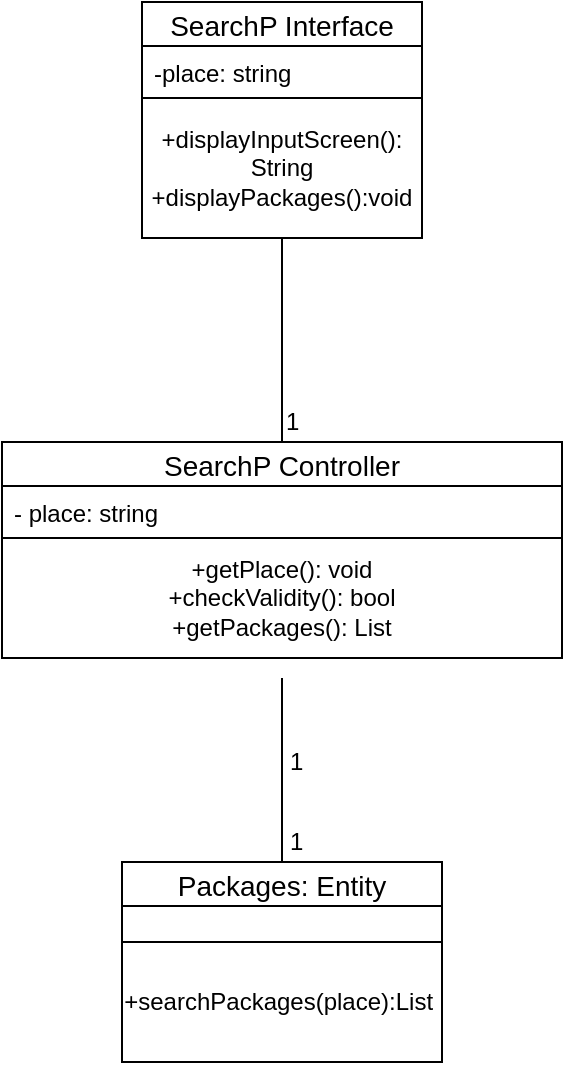 <mxfile version="12.2.2" type="device" pages="4"><diagram id="J7ro26vofKcjE-68imzt" name="Search"><mxGraphModel dx="854" dy="-1680" grid="1" gridSize="10" guides="1" tooltips="1" connect="1" arrows="1" fold="1" page="1" pageScale="1" pageWidth="850" pageHeight="1100" math="0" shadow="0"><root><mxCell id="0"/><mxCell id="1" parent="0"/><mxCell id="j9dmHlu8e_Pn-l3myRkD-1" value="SearchP Interface" style="swimlane;fontStyle=0;childLayout=stackLayout;horizontal=1;startSize=22;fillColor=none;horizontalStack=0;resizeParent=1;resizeParentMax=0;resizeLast=0;collapsible=1;marginBottom=0;swimlaneFillColor=#ffffff;align=center;fontSize=14;" parent="1" vertex="1"><mxGeometry x="330" y="3140" width="140" height="48" as="geometry"><mxRectangle x="330" y="3140" width="70" height="22" as="alternateBounds"/></mxGeometry></mxCell><mxCell id="j9dmHlu8e_Pn-l3myRkD-2" value="-place: string" style="text;strokeColor=none;fillColor=none;spacingLeft=4;spacingRight=4;overflow=hidden;rotatable=0;points=[[0,0.5],[1,0.5]];portConstraint=eastwest;fontSize=12;" parent="j9dmHlu8e_Pn-l3myRkD-1" vertex="1"><mxGeometry y="22" width="140" height="26" as="geometry"/></mxCell><mxCell id="j9dmHlu8e_Pn-l3myRkD-4" value="" style="endArrow=none;html=1;entryX=0.995;entryY=0.962;entryDx=0;entryDy=0;entryPerimeter=0;" parent="j9dmHlu8e_Pn-l3myRkD-1" edge="1"><mxGeometry width="50" height="50" relative="1" as="geometry"><mxPoint y="73" as="sourcePoint"/><mxPoint x="139.3" y="73.012" as="targetPoint"/></mxGeometry></mxCell><mxCell id="j9dmHlu8e_Pn-l3myRkD-8" value="SearchP Controller" style="swimlane;fontStyle=0;childLayout=stackLayout;horizontal=1;startSize=22;fillColor=none;horizontalStack=0;resizeParent=1;resizeParentMax=0;resizeLast=0;collapsible=1;marginBottom=0;swimlaneFillColor=#ffffff;align=center;fontSize=14;" parent="1" vertex="1"><mxGeometry x="260" y="3360" width="280" height="108" as="geometry"><mxRectangle x="330" y="3140" width="70" height="22" as="alternateBounds"/></mxGeometry></mxCell><mxCell id="j9dmHlu8e_Pn-l3myRkD-9" value="- place: string" style="text;strokeColor=none;fillColor=none;spacingLeft=4;spacingRight=4;overflow=hidden;rotatable=0;points=[[0,0.5],[1,0.5]];portConstraint=eastwest;fontSize=12;" parent="j9dmHlu8e_Pn-l3myRkD-8" vertex="1"><mxGeometry y="22" width="280" height="26" as="geometry"/></mxCell><mxCell id="j9dmHlu8e_Pn-l3myRkD-28" value="+getPlace(): void&lt;br&gt;+checkValidity(): bool&lt;br&gt;+getPackages(): List" style="rounded=0;whiteSpace=wrap;html=1;" parent="j9dmHlu8e_Pn-l3myRkD-8" vertex="1"><mxGeometry y="48" width="280" height="60" as="geometry"/></mxCell><mxCell id="j9dmHlu8e_Pn-l3myRkD-15" value="Packages: Entity" style="swimlane;fontStyle=0;childLayout=stackLayout;horizontal=1;startSize=22;fillColor=none;horizontalStack=0;resizeParent=1;resizeParentMax=0;resizeLast=0;collapsible=1;marginBottom=0;swimlaneFillColor=#ffffff;align=center;fontSize=14;" parent="1" vertex="1"><mxGeometry x="320" y="3570" width="160" height="40" as="geometry"><mxRectangle x="330" y="3140" width="70" height="22" as="alternateBounds"/></mxGeometry></mxCell><mxCell id="j9dmHlu8e_Pn-l3myRkD-20" value="" style="endArrow=none;html=1;exitX=0.5;exitY=0;exitDx=0;exitDy=0;" parent="1" source="j9dmHlu8e_Pn-l3myRkD-15" edge="1"><mxGeometry width="50" height="50" relative="1" as="geometry"><mxPoint x="361.5" y="3562.5" as="sourcePoint"/><mxPoint x="400" y="3478" as="targetPoint"/></mxGeometry></mxCell><mxCell id="j9dmHlu8e_Pn-l3myRkD-21" value="" style="endArrow=none;html=1;exitX=0.5;exitY=0;exitDx=0;exitDy=0;entryX=0.5;entryY=1;entryDx=0;entryDy=0;" parent="1" source="j9dmHlu8e_Pn-l3myRkD-8" target="j9dmHlu8e_Pn-l3myRkD-27" edge="1"><mxGeometry width="50" height="50" relative="1" as="geometry"><mxPoint x="396.0" y="3355" as="sourcePoint"/><mxPoint x="400" y="3264" as="targetPoint"/></mxGeometry></mxCell><mxCell id="j9dmHlu8e_Pn-l3myRkD-22" value="1&lt;span style=&quot;font-family: &amp;#34;helvetica&amp;#34; , &amp;#34;arial&amp;#34; , sans-serif ; font-size: 0px&quot;&gt;%3CmxGraphModel%3E%3Croot%3E%3CmxCell%20id%3D%220%22%2F%3E%3CmxCell%20id%3D%221%22%20parent%3D%220%22%2F%3E%3CmxCell%20id%3D%222%22%20value%3D%22%22%20style%3D%22endArrow%3Dnone%3Bhtml%3D1%3BexitX%3D0.5%3BexitY%3D0%3BexitDx%3D0%3BexitDy%3D0%3B%22%20edge%3D%221%22%20parent%3D%221%22%3E%3CmxGeometry%20width%3D%2250%22%20height%3D%2250%22%20relative%3D%221%22%20as%3D%22geometry%22%3E%3CmxPoint%20x%3D%22400.0%22%20y%3D%223575%22%20as%3D%22sourcePoint%22%2F%3E%3CmxPoint%20x%3D%22400.0%22%20y%3D%223510%22%20as%3D%22targetPoint%22%2F%3E%3C%2FmxGeometry%3E%3C%2FmxCell%3E%3C%2Froot%3E%3C%2FmxGraphModel%3E&lt;/span&gt;" style="text;html=1;resizable=0;points=[];autosize=1;align=left;verticalAlign=top;spacingTop=-4;" parent="1" vertex="1"><mxGeometry x="400" y="3340" width="20" height="20" as="geometry"/></mxCell><mxCell id="j9dmHlu8e_Pn-l3myRkD-24" value="1&lt;span style=&quot;font-family: &amp;#34;helvetica&amp;#34; , &amp;#34;arial&amp;#34; , sans-serif ; font-size: 0px&quot;&gt;%3CmxGraphModel%3E%3Croot%3E%3CmxCell%20id%3D%220%22%2F%3E%3CmxCell%20id%3D%221%22%20parent%3D%220%22%2F%3E%3CmxCell%20id%3D%222%22%20value%3D%22%22%20style%3D%22endArrow%3Dnone%3Bhtml%3D1%3BexitX%3D0.5%3BexitY%3D0%3BexitDx%3D0%3BexitDy%3D0%3B%22%20edge%3D%221%22%20parent%3D%221%22%3E%3CmxGeometry%20width%3D%2250%22%20height%3D%2250%22%20relative%3D%221%22%20as%3D%22geometry%22%3E%3CmxPoint%20x%3D%22400.0%22%20y%3D%223575%22%20as%3D%22sourcePoint%22%2F%3E%3CmxPoint%20x%3D%22400.0%22%20y%3D%223510%22%20as%3D%22targetPoint%22%2F%3E%3C%2FmxGeometry%3E%3C%2FmxCell%3E%3C%2Froot%3E%3C%2FmxGraphModel%3E&lt;/span&gt;" style="text;html=1;resizable=0;points=[];autosize=1;align=left;verticalAlign=top;spacingTop=-4;" parent="1" vertex="1"><mxGeometry x="401.5" y="3550" width="20" height="20" as="geometry"/></mxCell><mxCell id="j9dmHlu8e_Pn-l3myRkD-25" value="1&lt;span style=&quot;font-family: &amp;#34;helvetica&amp;#34; , &amp;#34;arial&amp;#34; , sans-serif ; font-size: 0px&quot;&gt;%3CmxGraphModel%3E%3Croot%3E%3CmxCell%20id%3D%220%22%2F%3E%3CmxCell%20id%3D%221%22%20parent%3D%220%22%2F%3E%3CmxCell%20id%3D%222%22%20value%3D%22%22%20style%3D%22endArrow%3Dnone%3Bhtml%3D1%3BexitX%3D0.5%3BexitY%3D0%3BexitDx%3D0%3BexitDy%3D0%3B%22%20edge%3D%221%22%20parent%3D%221%22%3E%3CmxGeometry%20width%3D%2250%22%20height%3D%2250%22%20relative%3D%221%22%20as%3D%22geometry%22%3E%3CmxPoint%20x%3D%22400.0%22%20y%3D%223575%22%20as%3D%22sourcePoint%22%2F%3E%3CmxPoint%20x%3D%22400.0%22%20y%3D%223510%22%20as%3D%22targetPoint%22%2F%3E%3C%2FmxGeometry%3E%3C%2FmxCell%3E%3C%2Froot%3E%3C%2FmxGraphModel%3E&lt;/span&gt;" style="text;html=1;resizable=0;points=[];autosize=1;align=left;verticalAlign=top;spacingTop=-4;" parent="1" vertex="1"><mxGeometry x="401.5" y="3510" width="20" height="20" as="geometry"/></mxCell><mxCell id="j9dmHlu8e_Pn-l3myRkD-27" value="+displayInputScreen(): String&lt;br&gt;+displayPackages():void" style="rounded=0;whiteSpace=wrap;html=1;" parent="1" vertex="1"><mxGeometry x="330" y="3188" width="140" height="70" as="geometry"/></mxCell><mxCell id="j9dmHlu8e_Pn-l3myRkD-29" value="+searchPackages(place):List&amp;nbsp;" style="rounded=0;whiteSpace=wrap;html=1;" parent="1" vertex="1"><mxGeometry x="320" y="3610" width="160" height="60" as="geometry"/></mxCell></root></mxGraphModel></diagram><diagram id="h4JAiItDXd7bmwpENepi" name="Add Package"><mxGraphModel dx="853" dy="-1605" grid="1" gridSize="10" guides="1" tooltips="1" connect="1" arrows="1" fold="1" page="1" pageScale="1" pageWidth="850" pageHeight="1100" math="0" shadow="0"><root><mxCell id="0L298ZMWJaBogw7FKc4q-0"/><mxCell id="0L298ZMWJaBogw7FKc4q-1" parent="0L298ZMWJaBogw7FKc4q-0"/><mxCell id="6VCbWAdXKbU_TQSwVa1Q-0" value="AddP Interface" style="swimlane;fontStyle=0;childLayout=stackLayout;horizontal=1;startSize=22;fillColor=none;horizontalStack=0;resizeParent=1;resizeParentMax=0;resizeLast=0;collapsible=1;marginBottom=0;swimlaneFillColor=#ffffff;align=center;fontSize=14;" parent="0L298ZMWJaBogw7FKc4q-1" vertex="1"><mxGeometry x="270" y="3040" width="260" height="150" as="geometry"><mxRectangle x="330" y="3140" width="70" height="22" as="alternateBounds"/></mxGeometry></mxCell><mxCell id="6VCbWAdXKbU_TQSwVa1Q-15" value="-place: String&lt;br&gt;-price: Float;&lt;br&gt;-Total_Days: Integer&lt;br&gt;-Start_Date:String&lt;br&gt;-Highlights:Strings&lt;br&gt;&lt;br&gt;" style="text;html=1;strokeColor=none;fillColor=none;align=center;verticalAlign=middle;whiteSpace=wrap;rounded=0;" parent="6VCbWAdXKbU_TQSwVa1Q-0" vertex="1"><mxGeometry y="22" width="260" height="128" as="geometry"/></mxCell><mxCell id="6VCbWAdXKbU_TQSwVa1Q-3" value="AddP Controller" style="swimlane;fontStyle=0;childLayout=stackLayout;horizontal=1;startSize=22;fillColor=none;horizontalStack=0;resizeParent=1;resizeParentMax=0;resizeLast=0;collapsible=1;marginBottom=0;swimlaneFillColor=#ffffff;align=center;fontSize=14;" parent="0L298ZMWJaBogw7FKc4q-1" vertex="1"><mxGeometry x="260" y="3360" width="280" height="108" as="geometry"><mxRectangle x="330" y="3140" width="70" height="22" as="alternateBounds"/></mxGeometry></mxCell><mxCell id="6VCbWAdXKbU_TQSwVa1Q-4" value="-Pack:Package" style="text;strokeColor=none;fillColor=none;spacingLeft=4;spacingRight=4;overflow=hidden;rotatable=0;points=[[0,0.5],[1,0.5]];portConstraint=eastwest;fontSize=12;" parent="6VCbWAdXKbU_TQSwVa1Q-3" vertex="1"><mxGeometry y="22" width="280" height="26" as="geometry"/></mxCell><mxCell id="6VCbWAdXKbU_TQSwVa1Q-5" value="+getPackageInfo(): Package&lt;br&gt;+checkValidity(): bool" style="rounded=0;whiteSpace=wrap;html=1;" parent="6VCbWAdXKbU_TQSwVa1Q-3" vertex="1"><mxGeometry y="48" width="280" height="60" as="geometry"/></mxCell><mxCell id="6VCbWAdXKbU_TQSwVa1Q-6" value="Packages: Entity" style="swimlane;fontStyle=0;childLayout=stackLayout;horizontal=1;startSize=22;fillColor=none;horizontalStack=0;resizeParent=1;resizeParentMax=0;resizeLast=0;collapsible=1;marginBottom=0;swimlaneFillColor=#ffffff;align=center;fontSize=14;" parent="0L298ZMWJaBogw7FKc4q-1" vertex="1"><mxGeometry x="320" y="3570" width="160" height="40" as="geometry"><mxRectangle x="330" y="3140" width="70" height="22" as="alternateBounds"/></mxGeometry></mxCell><mxCell id="6VCbWAdXKbU_TQSwVa1Q-7" value="" style="endArrow=none;html=1;exitX=0.5;exitY=0;exitDx=0;exitDy=0;entryX=0.5;entryY=1;entryDx=0;entryDy=0;" parent="0L298ZMWJaBogw7FKc4q-1" source="6VCbWAdXKbU_TQSwVa1Q-6" target="6VCbWAdXKbU_TQSwVa1Q-5" edge="1"><mxGeometry width="50" height="50" relative="1" as="geometry"><mxPoint x="361.5" y="3562.5" as="sourcePoint"/><mxPoint x="400" y="3478" as="targetPoint"/></mxGeometry></mxCell><mxCell id="6VCbWAdXKbU_TQSwVa1Q-8" value="" style="endArrow=none;html=1;exitX=0.5;exitY=0;exitDx=0;exitDy=0;entryX=0.5;entryY=1;entryDx=0;entryDy=0;" parent="0L298ZMWJaBogw7FKc4q-1" source="6VCbWAdXKbU_TQSwVa1Q-3" target="6VCbWAdXKbU_TQSwVa1Q-12" edge="1"><mxGeometry width="50" height="50" relative="1" as="geometry"><mxPoint x="396.0" y="3355" as="sourcePoint"/><mxPoint x="400" y="3264" as="targetPoint"/></mxGeometry></mxCell><mxCell id="6VCbWAdXKbU_TQSwVa1Q-9" value="1&lt;span style=&quot;font-family: &amp;#34;helvetica&amp;#34; , &amp;#34;arial&amp;#34; , sans-serif ; font-size: 0px&quot;&gt;%3CmxGraphModel%3E%3Croot%3E%3CmxCell%20id%3D%220%22%2F%3E%3CmxCell%20id%3D%221%22%20parent%3D%220%22%2F%3E%3CmxCell%20id%3D%222%22%20value%3D%22%22%20style%3D%22endArrow%3Dnone%3Bhtml%3D1%3BexitX%3D0.5%3BexitY%3D0%3BexitDx%3D0%3BexitDy%3D0%3B%22%20edge%3D%221%22%20parent%3D%221%22%3E%3CmxGeometry%20width%3D%2250%22%20height%3D%2250%22%20relative%3D%221%22%20as%3D%22geometry%22%3E%3CmxPoint%20x%3D%22400.0%22%20y%3D%223575%22%20as%3D%22sourcePoint%22%2F%3E%3CmxPoint%20x%3D%22400.0%22%20y%3D%223510%22%20as%3D%22targetPoint%22%2F%3E%3C%2FmxGeometry%3E%3C%2FmxCell%3E%3C%2Froot%3E%3C%2FmxGraphModel%3E&lt;/span&gt;" style="text;html=1;resizable=0;points=[];autosize=1;align=left;verticalAlign=top;spacingTop=-4;" parent="0L298ZMWJaBogw7FKc4q-1" vertex="1"><mxGeometry x="400" y="3340" width="20" height="20" as="geometry"/></mxCell><mxCell id="6VCbWAdXKbU_TQSwVa1Q-10" value="1&lt;span style=&quot;font-family: &amp;#34;helvetica&amp;#34; , &amp;#34;arial&amp;#34; , sans-serif ; font-size: 0px&quot;&gt;%3CmxGraphModel%3E%3Croot%3E%3CmxCell%20id%3D%220%22%2F%3E%3CmxCell%20id%3D%221%22%20parent%3D%220%22%2F%3E%3CmxCell%20id%3D%222%22%20value%3D%22%22%20style%3D%22endArrow%3Dnone%3Bhtml%3D1%3BexitX%3D0.5%3BexitY%3D0%3BexitDx%3D0%3BexitDy%3D0%3B%22%20edge%3D%221%22%20parent%3D%221%22%3E%3CmxGeometry%20width%3D%2250%22%20height%3D%2250%22%20relative%3D%221%22%20as%3D%22geometry%22%3E%3CmxPoint%20x%3D%22400.0%22%20y%3D%223575%22%20as%3D%22sourcePoint%22%2F%3E%3CmxPoint%20x%3D%22400.0%22%20y%3D%223510%22%20as%3D%22targetPoint%22%2F%3E%3C%2FmxGeometry%3E%3C%2FmxCell%3E%3C%2Froot%3E%3C%2FmxGraphModel%3E&lt;/span&gt;" style="text;html=1;resizable=0;points=[];autosize=1;align=left;verticalAlign=top;spacingTop=-4;" parent="0L298ZMWJaBogw7FKc4q-1" vertex="1"><mxGeometry x="401.5" y="3550" width="20" height="20" as="geometry"/></mxCell><mxCell id="6VCbWAdXKbU_TQSwVa1Q-11" value="1&lt;span style=&quot;font-family: &amp;#34;helvetica&amp;#34; , &amp;#34;arial&amp;#34; , sans-serif ; font-size: 0px&quot;&gt;%3CmxGraphModel%3E%3Croot%3E%3CmxCell%20id%3D%220%22%2F%3E%3CmxCell%20id%3D%221%22%20parent%3D%220%22%2F%3E%3CmxCell%20id%3D%222%22%20value%3D%22%22%20style%3D%22endArrow%3Dnone%3Bhtml%3D1%3BexitX%3D0.5%3BexitY%3D0%3BexitDx%3D0%3BexitDy%3D0%3B%22%20edge%3D%221%22%20parent%3D%221%22%3E%3CmxGeometry%20width%3D%2250%22%20height%3D%2250%22%20relative%3D%221%22%20as%3D%22geometry%22%3E%3CmxPoint%20x%3D%22400.0%22%20y%3D%223575%22%20as%3D%22sourcePoint%22%2F%3E%3CmxPoint%20x%3D%22400.0%22%20y%3D%223510%22%20as%3D%22targetPoint%22%2F%3E%3C%2FmxGeometry%3E%3C%2FmxCell%3E%3C%2Froot%3E%3C%2FmxGraphModel%3E&lt;/span&gt;" style="text;html=1;resizable=0;points=[];autosize=1;align=left;verticalAlign=top;spacingTop=-4;" parent="0L298ZMWJaBogw7FKc4q-1" vertex="1"><mxGeometry x="401.5" y="3510" width="20" height="20" as="geometry"/></mxCell><mxCell id="6VCbWAdXKbU_TQSwVa1Q-12" value="+displayContentScreen(): String&lt;br&gt;+displaySuccess():void" style="rounded=0;whiteSpace=wrap;html=1;" parent="0L298ZMWJaBogw7FKc4q-1" vertex="1"><mxGeometry x="270" y="3188" width="260" height="112" as="geometry"/></mxCell><mxCell id="6VCbWAdXKbU_TQSwVa1Q-13" value="+storePackage():boolean&amp;nbsp;" style="rounded=0;whiteSpace=wrap;html=1;" parent="0L298ZMWJaBogw7FKc4q-1" vertex="1"><mxGeometry x="320" y="3610" width="160" height="60" as="geometry"/></mxCell></root></mxGraphModel></diagram><diagram id="VMeQfzIK_4C59KerhWpN" name="Delete Package"><mxGraphModel dx="854" dy="-1680" grid="1" gridSize="10" guides="1" tooltips="1" connect="1" arrows="1" fold="1" page="1" pageScale="1" pageWidth="850" pageHeight="1100" math="0" shadow="0"><root><mxCell id="rkab9nqPijQnj4zGo6tR-0"/><mxCell id="rkab9nqPijQnj4zGo6tR-1" parent="rkab9nqPijQnj4zGo6tR-0"/><mxCell id="DoK2KmTImrlNmr2pjILl-0" value="DeleteP Interface" style="swimlane;fontStyle=0;childLayout=stackLayout;horizontal=1;startSize=22;fillColor=none;horizontalStack=0;resizeParent=1;resizeParentMax=0;resizeLast=0;collapsible=1;marginBottom=0;swimlaneFillColor=#ffffff;align=center;fontSize=14;" parent="rkab9nqPijQnj4zGo6tR-1" vertex="1"><mxGeometry x="270" y="3040" width="260" height="150" as="geometry"><mxRectangle x="330" y="3140" width="70" height="22" as="alternateBounds"/></mxGeometry></mxCell><mxCell id="DoK2KmTImrlNmr2pjILl-1" value="-place: String&lt;br&gt;-price: Float;&lt;br&gt;-Total_Days: Integer&lt;br&gt;-Start_Date:String&lt;br&gt;-Highlights:Strings&lt;br&gt;&lt;br&gt;" style="text;html=1;strokeColor=none;fillColor=none;align=center;verticalAlign=middle;whiteSpace=wrap;rounded=0;" parent="DoK2KmTImrlNmr2pjILl-0" vertex="1"><mxGeometry y="22" width="260" height="128" as="geometry"/></mxCell><mxCell id="DoK2KmTImrlNmr2pjILl-2" value="DeleteP Controller" style="swimlane;fontStyle=0;childLayout=stackLayout;horizontal=1;startSize=22;fillColor=none;horizontalStack=0;resizeParent=1;resizeParentMax=0;resizeLast=0;collapsible=1;marginBottom=0;swimlaneFillColor=#ffffff;align=center;fontSize=14;" parent="rkab9nqPijQnj4zGo6tR-1" vertex="1"><mxGeometry x="260" y="3360" width="280" height="108" as="geometry"><mxRectangle x="330" y="3140" width="70" height="22" as="alternateBounds"/></mxGeometry></mxCell><mxCell id="DoK2KmTImrlNmr2pjILl-3" value="-Pack:Package" style="text;strokeColor=none;fillColor=none;spacingLeft=4;spacingRight=4;overflow=hidden;rotatable=0;points=[[0,0.5],[1,0.5]];portConstraint=eastwest;fontSize=12;" parent="DoK2KmTImrlNmr2pjILl-2" vertex="1"><mxGeometry y="22" width="280" height="26" as="geometry"/></mxCell><mxCell id="DoK2KmTImrlNmr2pjILl-4" value="+getPackageInfo(): Package&lt;br&gt;+checkValidity(): bool" style="rounded=0;whiteSpace=wrap;html=1;" parent="DoK2KmTImrlNmr2pjILl-2" vertex="1"><mxGeometry y="48" width="280" height="60" as="geometry"/></mxCell><mxCell id="DoK2KmTImrlNmr2pjILl-5" value="Packages: Entity" style="swimlane;fontStyle=0;childLayout=stackLayout;horizontal=1;startSize=22;fillColor=none;horizontalStack=0;resizeParent=1;resizeParentMax=0;resizeLast=0;collapsible=1;marginBottom=0;swimlaneFillColor=#ffffff;align=center;fontSize=14;" parent="rkab9nqPijQnj4zGo6tR-1" vertex="1"><mxGeometry x="320" y="3570" width="160" height="40" as="geometry"><mxRectangle x="330" y="3140" width="70" height="22" as="alternateBounds"/></mxGeometry></mxCell><mxCell id="DoK2KmTImrlNmr2pjILl-6" value="" style="endArrow=none;html=1;exitX=0.5;exitY=0;exitDx=0;exitDy=0;entryX=0.5;entryY=1;entryDx=0;entryDy=0;" parent="rkab9nqPijQnj4zGo6tR-1" source="DoK2KmTImrlNmr2pjILl-5" target="DoK2KmTImrlNmr2pjILl-4" edge="1"><mxGeometry width="50" height="50" relative="1" as="geometry"><mxPoint x="361.5" y="3562.5" as="sourcePoint"/><mxPoint x="400" y="3478" as="targetPoint"/></mxGeometry></mxCell><mxCell id="DoK2KmTImrlNmr2pjILl-7" value="" style="endArrow=none;html=1;exitX=0.5;exitY=0;exitDx=0;exitDy=0;entryX=0.5;entryY=1;entryDx=0;entryDy=0;" parent="rkab9nqPijQnj4zGo6tR-1" source="DoK2KmTImrlNmr2pjILl-2" target="DoK2KmTImrlNmr2pjILl-11" edge="1"><mxGeometry width="50" height="50" relative="1" as="geometry"><mxPoint x="396.0" y="3355" as="sourcePoint"/><mxPoint x="400" y="3264" as="targetPoint"/></mxGeometry></mxCell><mxCell id="DoK2KmTImrlNmr2pjILl-8" value="1&lt;span style=&quot;font-family: &amp;#34;helvetica&amp;#34; , &amp;#34;arial&amp;#34; , sans-serif ; font-size: 0px&quot;&gt;%3CmxGraphModel%3E%3Croot%3E%3CmxCell%20id%3D%220%22%2F%3E%3CmxCell%20id%3D%221%22%20parent%3D%220%22%2F%3E%3CmxCell%20id%3D%222%22%20value%3D%22%22%20style%3D%22endArrow%3Dnone%3Bhtml%3D1%3BexitX%3D0.5%3BexitY%3D0%3BexitDx%3D0%3BexitDy%3D0%3B%22%20edge%3D%221%22%20parent%3D%221%22%3E%3CmxGeometry%20width%3D%2250%22%20height%3D%2250%22%20relative%3D%221%22%20as%3D%22geometry%22%3E%3CmxPoint%20x%3D%22400.0%22%20y%3D%223575%22%20as%3D%22sourcePoint%22%2F%3E%3CmxPoint%20x%3D%22400.0%22%20y%3D%223510%22%20as%3D%22targetPoint%22%2F%3E%3C%2FmxGeometry%3E%3C%2FmxCell%3E%3C%2Froot%3E%3C%2FmxGraphModel%3E&lt;/span&gt;" style="text;html=1;resizable=0;points=[];autosize=1;align=left;verticalAlign=top;spacingTop=-4;" parent="rkab9nqPijQnj4zGo6tR-1" vertex="1"><mxGeometry x="400" y="3340" width="20" height="20" as="geometry"/></mxCell><mxCell id="DoK2KmTImrlNmr2pjILl-9" value="1&lt;span style=&quot;font-family: &amp;#34;helvetica&amp;#34; , &amp;#34;arial&amp;#34; , sans-serif ; font-size: 0px&quot;&gt;%3CmxGraphModel%3E%3Croot%3E%3CmxCell%20id%3D%220%22%2F%3E%3CmxCell%20id%3D%221%22%20parent%3D%220%22%2F%3E%3CmxCell%20id%3D%222%22%20value%3D%22%22%20style%3D%22endArrow%3Dnone%3Bhtml%3D1%3BexitX%3D0.5%3BexitY%3D0%3BexitDx%3D0%3BexitDy%3D0%3B%22%20edge%3D%221%22%20parent%3D%221%22%3E%3CmxGeometry%20width%3D%2250%22%20height%3D%2250%22%20relative%3D%221%22%20as%3D%22geometry%22%3E%3CmxPoint%20x%3D%22400.0%22%20y%3D%223575%22%20as%3D%22sourcePoint%22%2F%3E%3CmxPoint%20x%3D%22400.0%22%20y%3D%223510%22%20as%3D%22targetPoint%22%2F%3E%3C%2FmxGeometry%3E%3C%2FmxCell%3E%3C%2Froot%3E%3C%2FmxGraphModel%3E&lt;/span&gt;" style="text;html=1;resizable=0;points=[];autosize=1;align=left;verticalAlign=top;spacingTop=-4;" parent="rkab9nqPijQnj4zGo6tR-1" vertex="1"><mxGeometry x="401.5" y="3550" width="20" height="20" as="geometry"/></mxCell><mxCell id="DoK2KmTImrlNmr2pjILl-10" value="1&lt;span style=&quot;font-family: &amp;#34;helvetica&amp;#34; , &amp;#34;arial&amp;#34; , sans-serif ; font-size: 0px&quot;&gt;%3CmxGraphModel%3E%3Croot%3E%3CmxCell%20id%3D%220%22%2F%3E%3CmxCell%20id%3D%221%22%20parent%3D%220%22%2F%3E%3CmxCell%20id%3D%222%22%20value%3D%22%22%20style%3D%22endArrow%3Dnone%3Bhtml%3D1%3BexitX%3D0.5%3BexitY%3D0%3BexitDx%3D0%3BexitDy%3D0%3B%22%20edge%3D%221%22%20parent%3D%221%22%3E%3CmxGeometry%20width%3D%2250%22%20height%3D%2250%22%20relative%3D%221%22%20as%3D%22geometry%22%3E%3CmxPoint%20x%3D%22400.0%22%20y%3D%223575%22%20as%3D%22sourcePoint%22%2F%3E%3CmxPoint%20x%3D%22400.0%22%20y%3D%223510%22%20as%3D%22targetPoint%22%2F%3E%3C%2FmxGeometry%3E%3C%2FmxCell%3E%3C%2Froot%3E%3C%2FmxGraphModel%3E&lt;/span&gt;" style="text;html=1;resizable=0;points=[];autosize=1;align=left;verticalAlign=top;spacingTop=-4;" parent="rkab9nqPijQnj4zGo6tR-1" vertex="1"><mxGeometry x="401.5" y="3510" width="20" height="20" as="geometry"/></mxCell><mxCell id="DoK2KmTImrlNmr2pjILl-11" value="+displayContentScreen(): String&lt;br&gt;+displaySuccess():void" style="rounded=0;whiteSpace=wrap;html=1;" parent="rkab9nqPijQnj4zGo6tR-1" vertex="1"><mxGeometry x="270" y="3188" width="260" height="112" as="geometry"/></mxCell><mxCell id="DoK2KmTImrlNmr2pjILl-12" value="+storePackage():boolean&amp;nbsp;" style="rounded=0;whiteSpace=wrap;html=1;" parent="rkab9nqPijQnj4zGo6tR-1" vertex="1"><mxGeometry x="320" y="3610" width="160" height="60" as="geometry"/></mxCell></root></mxGraphModel></diagram><diagram id="i-GBqUBM29wkQcaMqqTP" name="Show Package"><mxGraphModel dx="342" dy="-1992" grid="1" gridSize="10" guides="1" tooltips="1" connect="1" arrows="1" fold="1" page="1" pageScale="1" pageWidth="850" pageHeight="1100" math="0" shadow="0"><root><mxCell id="J4VCIyi4DwGIx16UED0Y-0"/><mxCell id="J4VCIyi4DwGIx16UED0Y-1" parent="J4VCIyi4DwGIx16UED0Y-0"/><mxCell id="sD173EkymMwaRKpW7CRc-0" value="ShowP Interface" style="swimlane;fontStyle=0;childLayout=stackLayout;horizontal=1;startSize=22;fillColor=none;horizontalStack=0;resizeParent=1;resizeParentMax=0;resizeLast=0;collapsible=1;marginBottom=0;swimlaneFillColor=#ffffff;align=center;fontSize=14;" vertex="1" parent="J4VCIyi4DwGIx16UED0Y-1"><mxGeometry x="270" y="3040" width="260" height="150" as="geometry"><mxRectangle x="330" y="3140" width="70" height="22" as="alternateBounds"/></mxGeometry></mxCell><mxCell id="sD173EkymMwaRKpW7CRc-1" value="-place: String&lt;br&gt;-price: Float;&lt;br&gt;-Total_Days: Integer&lt;br&gt;-Start_Date:String&lt;br&gt;-Highlights:Strings&lt;br&gt;&lt;br&gt;" style="text;html=1;strokeColor=none;fillColor=none;align=center;verticalAlign=middle;whiteSpace=wrap;rounded=0;" vertex="1" parent="sD173EkymMwaRKpW7CRc-0"><mxGeometry y="22" width="260" height="128" as="geometry"/></mxCell><mxCell id="sD173EkymMwaRKpW7CRc-2" value="ShowP Controller" style="swimlane;fontStyle=0;childLayout=stackLayout;horizontal=1;startSize=22;fillColor=none;horizontalStack=0;resizeParent=1;resizeParentMax=0;resizeLast=0;collapsible=1;marginBottom=0;swimlaneFillColor=#ffffff;align=center;fontSize=14;" vertex="1" parent="J4VCIyi4DwGIx16UED0Y-1"><mxGeometry x="260" y="3360" width="280" height="108" as="geometry"><mxRectangle x="330" y="3140" width="70" height="22" as="alternateBounds"/></mxGeometry></mxCell><mxCell id="sD173EkymMwaRKpW7CRc-3" value="-Pack:Package" style="text;strokeColor=none;fillColor=none;spacingLeft=4;spacingRight=4;overflow=hidden;rotatable=0;points=[[0,0.5],[1,0.5]];portConstraint=eastwest;fontSize=12;" vertex="1" parent="sD173EkymMwaRKpW7CRc-2"><mxGeometry y="22" width="280" height="26" as="geometry"/></mxCell><mxCell id="sD173EkymMwaRKpW7CRc-4" value="+getPackageInfo(): Package&lt;br&gt;+checkValidity(): bool" style="rounded=0;whiteSpace=wrap;html=1;" vertex="1" parent="sD173EkymMwaRKpW7CRc-2"><mxGeometry y="48" width="280" height="60" as="geometry"/></mxCell><mxCell id="sD173EkymMwaRKpW7CRc-5" value="Packages: Entity" style="swimlane;fontStyle=0;childLayout=stackLayout;horizontal=1;startSize=22;fillColor=none;horizontalStack=0;resizeParent=1;resizeParentMax=0;resizeLast=0;collapsible=1;marginBottom=0;swimlaneFillColor=#ffffff;align=center;fontSize=14;" vertex="1" parent="J4VCIyi4DwGIx16UED0Y-1"><mxGeometry x="320" y="3570" width="160" height="40" as="geometry"><mxRectangle x="330" y="3140" width="70" height="22" as="alternateBounds"/></mxGeometry></mxCell><mxCell id="sD173EkymMwaRKpW7CRc-6" value="" style="endArrow=none;html=1;exitX=0.5;exitY=0;exitDx=0;exitDy=0;entryX=0.5;entryY=1;entryDx=0;entryDy=0;" edge="1" parent="J4VCIyi4DwGIx16UED0Y-1" source="sD173EkymMwaRKpW7CRc-5" target="sD173EkymMwaRKpW7CRc-4"><mxGeometry width="50" height="50" relative="1" as="geometry"><mxPoint x="361.5" y="3562.5" as="sourcePoint"/><mxPoint x="400" y="3478" as="targetPoint"/></mxGeometry></mxCell><mxCell id="sD173EkymMwaRKpW7CRc-7" value="" style="endArrow=none;html=1;exitX=0.5;exitY=0;exitDx=0;exitDy=0;entryX=0.5;entryY=1;entryDx=0;entryDy=0;" edge="1" parent="J4VCIyi4DwGIx16UED0Y-1" source="sD173EkymMwaRKpW7CRc-2" target="sD173EkymMwaRKpW7CRc-11"><mxGeometry width="50" height="50" relative="1" as="geometry"><mxPoint x="396.0" y="3355" as="sourcePoint"/><mxPoint x="400" y="3264" as="targetPoint"/></mxGeometry></mxCell><mxCell id="sD173EkymMwaRKpW7CRc-8" value="1&lt;span style=&quot;font-family: &amp;#34;helvetica&amp;#34; , &amp;#34;arial&amp;#34; , sans-serif ; font-size: 0px&quot;&gt;%3CmxGraphModel%3E%3Croot%3E%3CmxCell%20id%3D%220%22%2F%3E%3CmxCell%20id%3D%221%22%20parent%3D%220%22%2F%3E%3CmxCell%20id%3D%222%22%20value%3D%22%22%20style%3D%22endArrow%3Dnone%3Bhtml%3D1%3BexitX%3D0.5%3BexitY%3D0%3BexitDx%3D0%3BexitDy%3D0%3B%22%20edge%3D%221%22%20parent%3D%221%22%3E%3CmxGeometry%20width%3D%2250%22%20height%3D%2250%22%20relative%3D%221%22%20as%3D%22geometry%22%3E%3CmxPoint%20x%3D%22400.0%22%20y%3D%223575%22%20as%3D%22sourcePoint%22%2F%3E%3CmxPoint%20x%3D%22400.0%22%20y%3D%223510%22%20as%3D%22targetPoint%22%2F%3E%3C%2FmxGeometry%3E%3C%2FmxCell%3E%3C%2Froot%3E%3C%2FmxGraphModel%3E&lt;/span&gt;" style="text;html=1;resizable=0;points=[];autosize=1;align=left;verticalAlign=top;spacingTop=-4;" vertex="1" parent="J4VCIyi4DwGIx16UED0Y-1"><mxGeometry x="400" y="3340" width="20" height="20" as="geometry"/></mxCell><mxCell id="sD173EkymMwaRKpW7CRc-9" value="1&lt;span style=&quot;font-family: &amp;#34;helvetica&amp;#34; , &amp;#34;arial&amp;#34; , sans-serif ; font-size: 0px&quot;&gt;%3CmxGraphModel%3E%3Croot%3E%3CmxCell%20id%3D%220%22%2F%3E%3CmxCell%20id%3D%221%22%20parent%3D%220%22%2F%3E%3CmxCell%20id%3D%222%22%20value%3D%22%22%20style%3D%22endArrow%3Dnone%3Bhtml%3D1%3BexitX%3D0.5%3BexitY%3D0%3BexitDx%3D0%3BexitDy%3D0%3B%22%20edge%3D%221%22%20parent%3D%221%22%3E%3CmxGeometry%20width%3D%2250%22%20height%3D%2250%22%20relative%3D%221%22%20as%3D%22geometry%22%3E%3CmxPoint%20x%3D%22400.0%22%20y%3D%223575%22%20as%3D%22sourcePoint%22%2F%3E%3CmxPoint%20x%3D%22400.0%22%20y%3D%223510%22%20as%3D%22targetPoint%22%2F%3E%3C%2FmxGeometry%3E%3C%2FmxCell%3E%3C%2Froot%3E%3C%2FmxGraphModel%3E&lt;/span&gt;" style="text;html=1;resizable=0;points=[];autosize=1;align=left;verticalAlign=top;spacingTop=-4;" vertex="1" parent="J4VCIyi4DwGIx16UED0Y-1"><mxGeometry x="401.5" y="3550" width="20" height="20" as="geometry"/></mxCell><mxCell id="sD173EkymMwaRKpW7CRc-10" value="1&lt;span style=&quot;font-family: &amp;#34;helvetica&amp;#34; , &amp;#34;arial&amp;#34; , sans-serif ; font-size: 0px&quot;&gt;%3CmxGraphModel%3E%3Croot%3E%3CmxCell%20id%3D%220%22%2F%3E%3CmxCell%20id%3D%221%22%20parent%3D%220%22%2F%3E%3CmxCell%20id%3D%222%22%20value%3D%22%22%20style%3D%22endArrow%3Dnone%3Bhtml%3D1%3BexitX%3D0.5%3BexitY%3D0%3BexitDx%3D0%3BexitDy%3D0%3B%22%20edge%3D%221%22%20parent%3D%221%22%3E%3CmxGeometry%20width%3D%2250%22%20height%3D%2250%22%20relative%3D%221%22%20as%3D%22geometry%22%3E%3CmxPoint%20x%3D%22400.0%22%20y%3D%223575%22%20as%3D%22sourcePoint%22%2F%3E%3CmxPoint%20x%3D%22400.0%22%20y%3D%223510%22%20as%3D%22targetPoint%22%2F%3E%3C%2FmxGeometry%3E%3C%2FmxCell%3E%3C%2Froot%3E%3C%2FmxGraphModel%3E&lt;/span&gt;" style="text;html=1;resizable=0;points=[];autosize=1;align=left;verticalAlign=top;spacingTop=-4;" vertex="1" parent="J4VCIyi4DwGIx16UED0Y-1"><mxGeometry x="401.5" y="3510" width="20" height="20" as="geometry"/></mxCell><mxCell id="sD173EkymMwaRKpW7CRc-11" value="+displayContentScreen(): String&lt;br&gt;+displaySuccess():void" style="rounded=0;whiteSpace=wrap;html=1;" vertex="1" parent="J4VCIyi4DwGIx16UED0Y-1"><mxGeometry x="270" y="3188" width="260" height="112" as="geometry"/></mxCell><mxCell id="sD173EkymMwaRKpW7CRc-12" value="+storePackage():boolean&amp;nbsp;" style="rounded=0;whiteSpace=wrap;html=1;" vertex="1" parent="J4VCIyi4DwGIx16UED0Y-1"><mxGeometry x="320" y="3610" width="160" height="60" as="geometry"/></mxCell></root></mxGraphModel></diagram></mxfile>